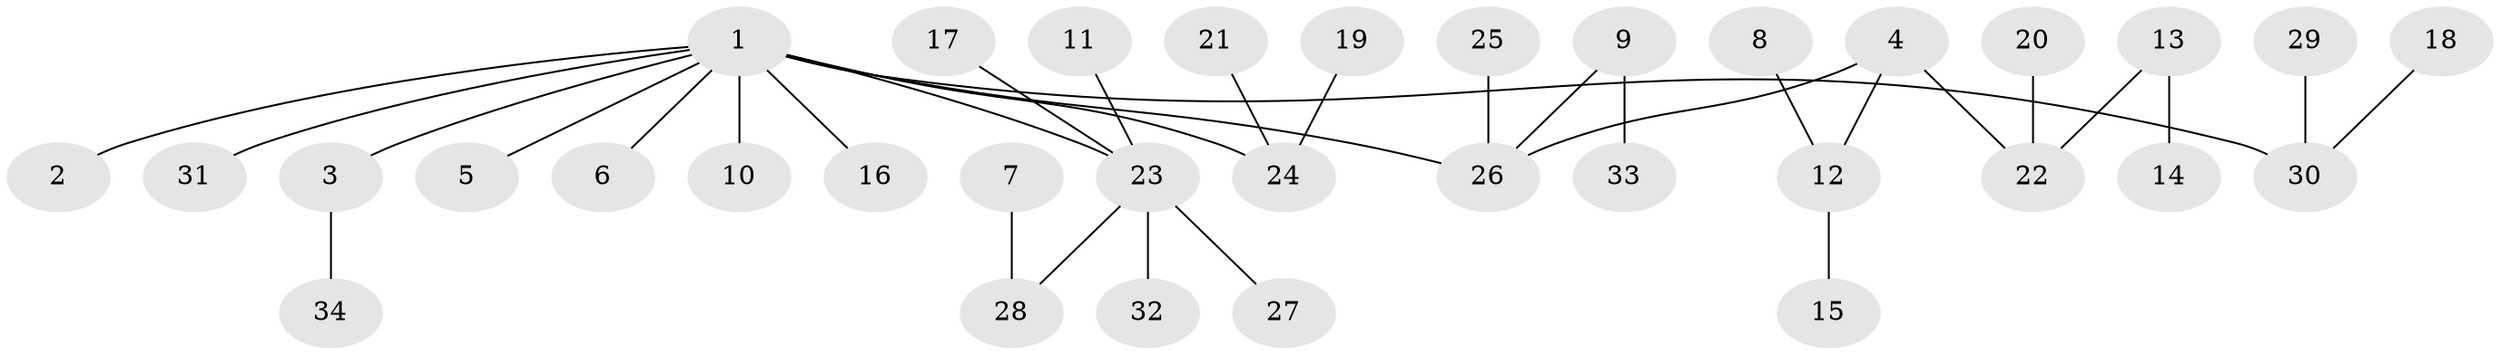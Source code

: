 // original degree distribution, {6: 0.029411764705882353, 3: 0.10294117647058823, 5: 0.04411764705882353, 2: 0.2647058823529412, 1: 0.5, 4: 0.058823529411764705}
// Generated by graph-tools (version 1.1) at 2025/26/03/09/25 03:26:26]
// undirected, 34 vertices, 33 edges
graph export_dot {
graph [start="1"]
  node [color=gray90,style=filled];
  1;
  2;
  3;
  4;
  5;
  6;
  7;
  8;
  9;
  10;
  11;
  12;
  13;
  14;
  15;
  16;
  17;
  18;
  19;
  20;
  21;
  22;
  23;
  24;
  25;
  26;
  27;
  28;
  29;
  30;
  31;
  32;
  33;
  34;
  1 -- 2 [weight=1.0];
  1 -- 3 [weight=1.0];
  1 -- 5 [weight=1.0];
  1 -- 6 [weight=1.0];
  1 -- 10 [weight=1.0];
  1 -- 16 [weight=1.0];
  1 -- 23 [weight=1.0];
  1 -- 24 [weight=1.0];
  1 -- 26 [weight=1.0];
  1 -- 30 [weight=1.0];
  1 -- 31 [weight=1.0];
  3 -- 34 [weight=1.0];
  4 -- 12 [weight=1.0];
  4 -- 22 [weight=1.0];
  4 -- 26 [weight=1.0];
  7 -- 28 [weight=1.0];
  8 -- 12 [weight=1.0];
  9 -- 26 [weight=1.0];
  9 -- 33 [weight=1.0];
  11 -- 23 [weight=1.0];
  12 -- 15 [weight=1.0];
  13 -- 14 [weight=1.0];
  13 -- 22 [weight=1.0];
  17 -- 23 [weight=1.0];
  18 -- 30 [weight=1.0];
  19 -- 24 [weight=1.0];
  20 -- 22 [weight=1.0];
  21 -- 24 [weight=1.0];
  23 -- 27 [weight=1.0];
  23 -- 28 [weight=1.0];
  23 -- 32 [weight=1.0];
  25 -- 26 [weight=1.0];
  29 -- 30 [weight=1.0];
}
